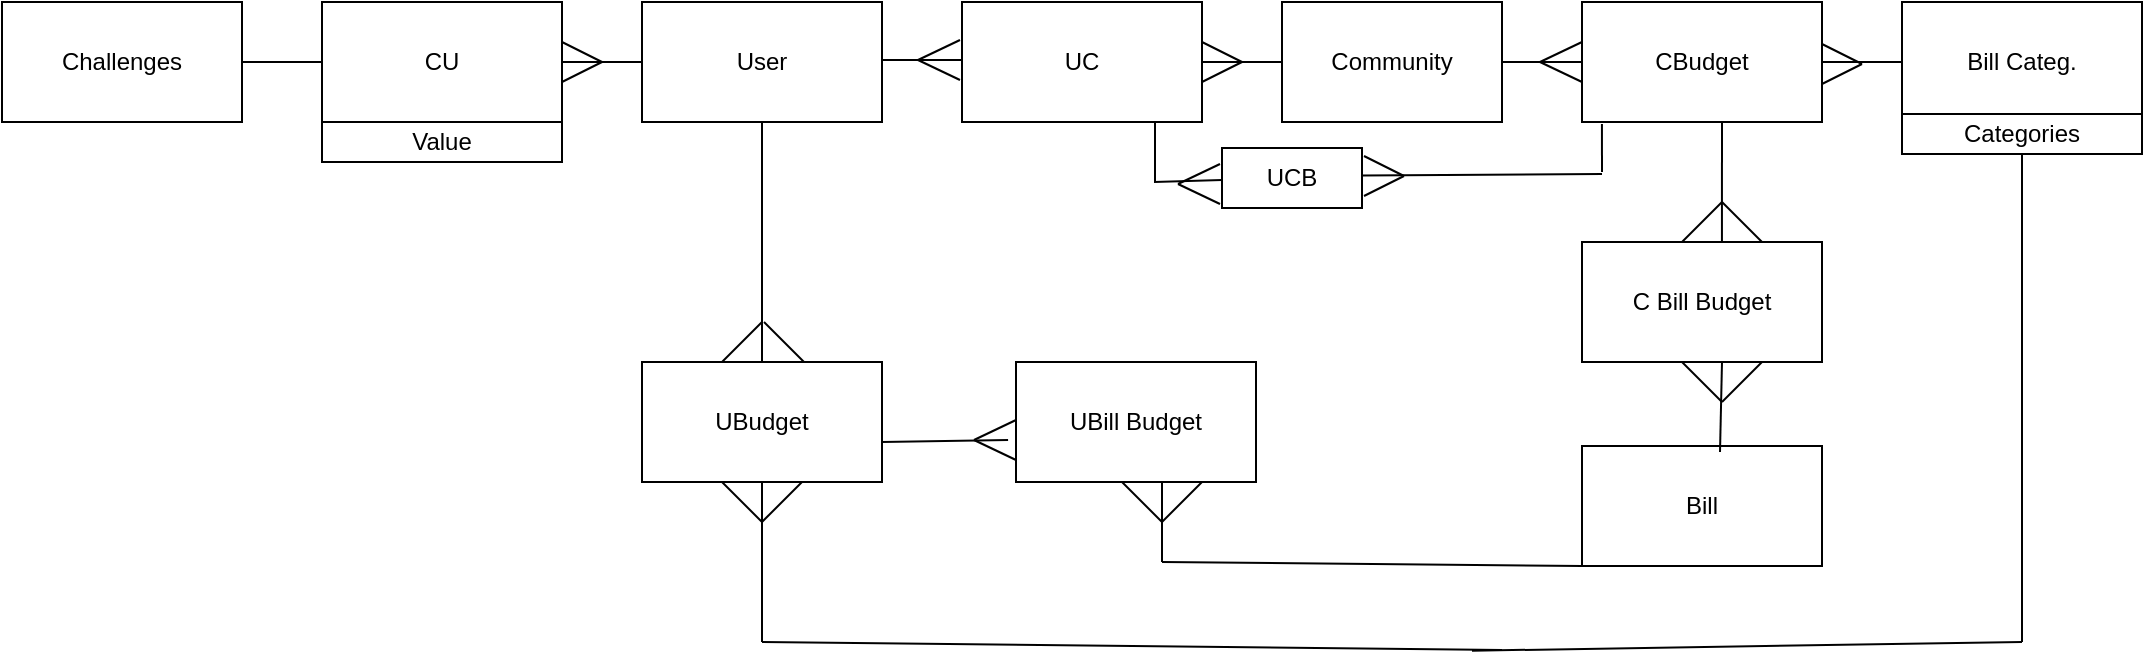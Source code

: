 <mxfile version="22.1.3" type="google">
  <diagram name="Page-1" id="12hYxIzDBDWua3M_aw_m">
    <mxGraphModel grid="1" page="1" gridSize="10" guides="1" tooltips="1" connect="1" arrows="1" fold="1" pageScale="1" pageWidth="827" pageHeight="1169" math="0" shadow="0">
      <root>
        <mxCell id="0" />
        <mxCell id="1" parent="0" />
        <mxCell id="za7cyBmt1VKmHv4gXJAK-1" value="User" style="rounded=0;whiteSpace=wrap;html=1;" vertex="1" parent="1">
          <mxGeometry x="220" y="80" width="120" height="60" as="geometry" />
        </mxCell>
        <mxCell id="za7cyBmt1VKmHv4gXJAK-2" value="CU" style="rounded=0;whiteSpace=wrap;html=1;" vertex="1" parent="1">
          <mxGeometry x="60" y="80" width="120" height="60" as="geometry" />
        </mxCell>
        <mxCell id="za7cyBmt1VKmHv4gXJAK-7" value="UBudget" style="rounded=0;whiteSpace=wrap;html=1;" vertex="1" parent="1">
          <mxGeometry x="220" y="260" width="120" height="60" as="geometry" />
        </mxCell>
        <mxCell id="za7cyBmt1VKmHv4gXJAK-8" value="" style="endArrow=none;html=1;rounded=0;exitX=0.5;exitY=0;exitDx=0;exitDy=0;" edge="1" parent="1" source="za7cyBmt1VKmHv4gXJAK-7">
          <mxGeometry width="50" height="50" relative="1" as="geometry">
            <mxPoint x="230" y="190" as="sourcePoint" />
            <mxPoint x="280" y="140" as="targetPoint" />
          </mxGeometry>
        </mxCell>
        <mxCell id="za7cyBmt1VKmHv4gXJAK-9" value="UC" style="rounded=0;whiteSpace=wrap;html=1;" vertex="1" parent="1">
          <mxGeometry x="380" y="80" width="120" height="60" as="geometry" />
        </mxCell>
        <mxCell id="za7cyBmt1VKmHv4gXJAK-10" value="Community" style="rounded=0;whiteSpace=wrap;html=1;" vertex="1" parent="1">
          <mxGeometry x="540" y="80" width="110" height="60" as="geometry" />
        </mxCell>
        <mxCell id="za7cyBmt1VKmHv4gXJAK-11" value="CBudget" style="rounded=0;whiteSpace=wrap;html=1;" vertex="1" parent="1">
          <mxGeometry x="690" y="80" width="120" height="60" as="geometry" />
        </mxCell>
        <mxCell id="za7cyBmt1VKmHv4gXJAK-12" value="Bill Categ." style="rounded=0;whiteSpace=wrap;html=1;" vertex="1" parent="1">
          <mxGeometry x="850" y="80" width="120" height="60" as="geometry" />
        </mxCell>
        <mxCell id="za7cyBmt1VKmHv4gXJAK-13" value="Value" style="rounded=0;whiteSpace=wrap;html=1;" vertex="1" parent="1">
          <mxGeometry x="60" y="140" width="120" height="20" as="geometry" />
        </mxCell>
        <mxCell id="za7cyBmt1VKmHv4gXJAK-14" value="Challenges" style="rounded=0;whiteSpace=wrap;html=1;" vertex="1" parent="1">
          <mxGeometry x="-100" y="80" width="120" height="60" as="geometry" />
        </mxCell>
        <mxCell id="za7cyBmt1VKmHv4gXJAK-15" value="UBill Budget" style="rounded=0;whiteSpace=wrap;html=1;" vertex="1" parent="1">
          <mxGeometry x="407" y="260" width="120" height="60" as="geometry" />
        </mxCell>
        <mxCell id="za7cyBmt1VKmHv4gXJAK-16" value="C Bill Budget" style="rounded=0;whiteSpace=wrap;html=1;" vertex="1" parent="1">
          <mxGeometry x="690" y="200" width="120" height="60" as="geometry" />
        </mxCell>
        <mxCell id="za7cyBmt1VKmHv4gXJAK-17" value="Bill" style="rounded=0;whiteSpace=wrap;html=1;" vertex="1" parent="1">
          <mxGeometry x="690" y="302" width="120" height="60" as="geometry" />
        </mxCell>
        <mxCell id="za7cyBmt1VKmHv4gXJAK-19" value="" style="endArrow=none;html=1;rounded=0;entryX=0;entryY=0.5;entryDx=0;entryDy=0;" edge="1" parent="1" target="za7cyBmt1VKmHv4gXJAK-2">
          <mxGeometry width="50" height="50" relative="1" as="geometry">
            <mxPoint x="20" y="110" as="sourcePoint" />
            <mxPoint x="70" y="60" as="targetPoint" />
          </mxGeometry>
        </mxCell>
        <mxCell id="za7cyBmt1VKmHv4gXJAK-20" value="" style="endArrow=none;html=1;rounded=0;entryX=0;entryY=0.5;entryDx=0;entryDy=0;" edge="1" parent="1" target="za7cyBmt1VKmHv4gXJAK-1">
          <mxGeometry width="50" height="50" relative="1" as="geometry">
            <mxPoint x="180" y="110" as="sourcePoint" />
            <mxPoint x="230" y="60" as="targetPoint" />
          </mxGeometry>
        </mxCell>
        <mxCell id="za7cyBmt1VKmHv4gXJAK-21" value="" style="endArrow=none;html=1;rounded=0;entryX=0;entryY=0.5;entryDx=0;entryDy=0;" edge="1" parent="1">
          <mxGeometry width="50" height="50" relative="1" as="geometry">
            <mxPoint x="340" y="109" as="sourcePoint" />
            <mxPoint x="380" y="109" as="targetPoint" />
          </mxGeometry>
        </mxCell>
        <mxCell id="za7cyBmt1VKmHv4gXJAK-22" value="" style="endArrow=none;html=1;rounded=0;entryX=0;entryY=0.5;entryDx=0;entryDy=0;" edge="1" parent="1" target="za7cyBmt1VKmHv4gXJAK-10">
          <mxGeometry width="50" height="50" relative="1" as="geometry">
            <mxPoint x="500" y="110" as="sourcePoint" />
            <mxPoint x="550" y="60" as="targetPoint" />
          </mxGeometry>
        </mxCell>
        <mxCell id="za7cyBmt1VKmHv4gXJAK-23" value="" style="endArrow=none;html=1;rounded=0;entryX=0;entryY=0.5;entryDx=0;entryDy=0;" edge="1" parent="1" target="za7cyBmt1VKmHv4gXJAK-11">
          <mxGeometry width="50" height="50" relative="1" as="geometry">
            <mxPoint x="650" y="110" as="sourcePoint" />
            <mxPoint x="700" y="60" as="targetPoint" />
          </mxGeometry>
        </mxCell>
        <mxCell id="za7cyBmt1VKmHv4gXJAK-24" value="" style="endArrow=none;html=1;rounded=0;entryX=0;entryY=0.5;entryDx=0;entryDy=0;" edge="1" parent="1" target="za7cyBmt1VKmHv4gXJAK-12">
          <mxGeometry width="50" height="50" relative="1" as="geometry">
            <mxPoint x="810" y="110" as="sourcePoint" />
            <mxPoint x="860" y="60" as="targetPoint" />
          </mxGeometry>
        </mxCell>
        <mxCell id="za7cyBmt1VKmHv4gXJAK-25" value="" style="endArrow=none;html=1;rounded=0;" edge="1" parent="1">
          <mxGeometry width="50" height="50" relative="1" as="geometry">
            <mxPoint x="476.5" y="170" as="sourcePoint" />
            <mxPoint x="476.5" y="140" as="targetPoint" />
          </mxGeometry>
        </mxCell>
        <mxCell id="za7cyBmt1VKmHv4gXJAK-27" value="" style="endArrow=none;html=1;rounded=0;" edge="1" parent="1">
          <mxGeometry width="50" height="50" relative="1" as="geometry">
            <mxPoint x="580" y="166.774" as="sourcePoint" />
            <mxPoint x="700" y="166" as="targetPoint" />
          </mxGeometry>
        </mxCell>
        <mxCell id="za7cyBmt1VKmHv4gXJAK-28" value="" style="endArrow=none;html=1;rounded=0;entryX=0.083;entryY=1.1;entryDx=0;entryDy=0;entryPerimeter=0;" edge="1" parent="1">
          <mxGeometry width="50" height="50" relative="1" as="geometry">
            <mxPoint x="700" y="165" as="sourcePoint" />
            <mxPoint x="699.96" y="141" as="targetPoint" />
          </mxGeometry>
        </mxCell>
        <mxCell id="za7cyBmt1VKmHv4gXJAK-29" value="" style="endArrow=none;html=1;rounded=0;" edge="1" parent="1" target="za7cyBmt1VKmHv4gXJAK-18">
          <mxGeometry width="50" height="50" relative="1" as="geometry">
            <mxPoint x="476" y="170" as="sourcePoint" />
            <mxPoint x="700" y="170" as="targetPoint" />
          </mxGeometry>
        </mxCell>
        <mxCell id="za7cyBmt1VKmHv4gXJAK-18" value="UCB" style="rounded=0;whiteSpace=wrap;html=1;" vertex="1" parent="1">
          <mxGeometry x="510" y="153" width="70" height="30" as="geometry" />
        </mxCell>
        <mxCell id="za7cyBmt1VKmHv4gXJAK-30" value="" style="endArrow=none;html=1;rounded=0;" edge="1" parent="1">
          <mxGeometry width="50" height="50" relative="1" as="geometry">
            <mxPoint x="280" y="400" as="sourcePoint" />
            <mxPoint x="280" y="320" as="targetPoint" />
          </mxGeometry>
        </mxCell>
        <mxCell id="za7cyBmt1VKmHv4gXJAK-31" value="" style="endArrow=none;html=1;rounded=0;" edge="1" parent="1">
          <mxGeometry width="50" height="50" relative="1" as="geometry">
            <mxPoint x="635" y="404.365" as="sourcePoint" />
            <mxPoint x="910" y="400" as="targetPoint" />
          </mxGeometry>
        </mxCell>
        <mxCell id="za7cyBmt1VKmHv4gXJAK-32" value="" style="endArrow=none;html=1;rounded=0;" edge="1" parent="1" source="za7cyBmt1VKmHv4gXJAK-51">
          <mxGeometry width="50" height="50" relative="1" as="geometry">
            <mxPoint x="920" y="400" as="sourcePoint" />
            <mxPoint x="920" y="140" as="targetPoint" />
          </mxGeometry>
        </mxCell>
        <mxCell id="za7cyBmt1VKmHv4gXJAK-33" value="" style="endArrow=none;html=1;rounded=0;exitX=0.583;exitY=0;exitDx=0;exitDy=0;exitPerimeter=0;" edge="1" parent="1" source="za7cyBmt1VKmHv4gXJAK-16">
          <mxGeometry width="50" height="50" relative="1" as="geometry">
            <mxPoint x="710" y="190" as="sourcePoint" />
            <mxPoint x="760" y="140" as="targetPoint" />
          </mxGeometry>
        </mxCell>
        <mxCell id="za7cyBmt1VKmHv4gXJAK-34" value="" style="endArrow=none;html=1;rounded=0;exitX=0.575;exitY=0.05;exitDx=0;exitDy=0;exitPerimeter=0;" edge="1" parent="1" source="za7cyBmt1VKmHv4gXJAK-17">
          <mxGeometry width="50" height="50" relative="1" as="geometry">
            <mxPoint x="710" y="310" as="sourcePoint" />
            <mxPoint x="760" y="260" as="targetPoint" />
          </mxGeometry>
        </mxCell>
        <mxCell id="za7cyBmt1VKmHv4gXJAK-35" value="" style="endArrow=none;html=1;rounded=0;entryX=-0.033;entryY=0.65;entryDx=0;entryDy=0;entryPerimeter=0;" edge="1" parent="1" target="za7cyBmt1VKmHv4gXJAK-15">
          <mxGeometry width="50" height="50" relative="1" as="geometry">
            <mxPoint x="340" y="300" as="sourcePoint" />
            <mxPoint x="390" y="250" as="targetPoint" />
          </mxGeometry>
        </mxCell>
        <mxCell id="za7cyBmt1VKmHv4gXJAK-36" value="" style="endArrow=none;html=1;rounded=0;" edge="1" parent="1">
          <mxGeometry width="50" height="50" relative="1" as="geometry">
            <mxPoint x="480" y="360" as="sourcePoint" />
            <mxPoint x="480" y="320" as="targetPoint" />
          </mxGeometry>
        </mxCell>
        <mxCell id="za7cyBmt1VKmHv4gXJAK-37" value="" style="endArrow=none;html=1;rounded=0;entryX=0;entryY=1;entryDx=0;entryDy=0;" edge="1" parent="1" target="za7cyBmt1VKmHv4gXJAK-17">
          <mxGeometry width="50" height="50" relative="1" as="geometry">
            <mxPoint x="480" y="360" as="sourcePoint" />
            <mxPoint x="560" y="310" as="targetPoint" />
          </mxGeometry>
        </mxCell>
        <mxCell id="za7cyBmt1VKmHv4gXJAK-52" value="" style="endArrow=none;html=1;rounded=0;" edge="1" parent="1" target="za7cyBmt1VKmHv4gXJAK-51">
          <mxGeometry width="50" height="50" relative="1" as="geometry">
            <mxPoint x="910" y="400" as="sourcePoint" />
            <mxPoint x="920" y="140" as="targetPoint" />
          </mxGeometry>
        </mxCell>
        <mxCell id="za7cyBmt1VKmHv4gXJAK-51" value="Categories" style="rounded=0;whiteSpace=wrap;html=1;" vertex="1" parent="1">
          <mxGeometry x="850" y="136" width="120" height="20" as="geometry" />
        </mxCell>
        <mxCell id="za7cyBmt1VKmHv4gXJAK-55" value="" style="endArrow=none;html=1;rounded=0;" edge="1" parent="1">
          <mxGeometry width="50" height="50" relative="1" as="geometry">
            <mxPoint x="180" y="120" as="sourcePoint" />
            <mxPoint x="200" y="110" as="targetPoint" />
          </mxGeometry>
        </mxCell>
        <mxCell id="za7cyBmt1VKmHv4gXJAK-56" value="" style="endArrow=none;html=1;rounded=0;" edge="1" parent="1">
          <mxGeometry width="50" height="50" relative="1" as="geometry">
            <mxPoint x="180" y="100" as="sourcePoint" />
            <mxPoint x="200" y="110" as="targetPoint" />
          </mxGeometry>
        </mxCell>
        <mxCell id="za7cyBmt1VKmHv4gXJAK-57" value="" style="endArrow=none;html=1;rounded=0;" edge="1" parent="1">
          <mxGeometry width="50" height="50" relative="1" as="geometry">
            <mxPoint x="500" y="120" as="sourcePoint" />
            <mxPoint x="520" y="110" as="targetPoint" />
          </mxGeometry>
        </mxCell>
        <mxCell id="za7cyBmt1VKmHv4gXJAK-58" value="" style="endArrow=none;html=1;rounded=0;" edge="1" parent="1">
          <mxGeometry width="50" height="50" relative="1" as="geometry">
            <mxPoint x="500" y="100" as="sourcePoint" />
            <mxPoint x="520" y="110" as="targetPoint" />
          </mxGeometry>
        </mxCell>
        <mxCell id="za7cyBmt1VKmHv4gXJAK-61" value="" style="endArrow=none;html=1;rounded=0;" edge="1" parent="1">
          <mxGeometry width="50" height="50" relative="1" as="geometry">
            <mxPoint x="810" y="121" as="sourcePoint" />
            <mxPoint x="830" y="111" as="targetPoint" />
          </mxGeometry>
        </mxCell>
        <mxCell id="za7cyBmt1VKmHv4gXJAK-62" value="" style="endArrow=none;html=1;rounded=0;" edge="1" parent="1">
          <mxGeometry width="50" height="50" relative="1" as="geometry">
            <mxPoint x="810" y="101" as="sourcePoint" />
            <mxPoint x="830" y="111" as="targetPoint" />
          </mxGeometry>
        </mxCell>
        <mxCell id="za7cyBmt1VKmHv4gXJAK-65" value="" style="endArrow=none;html=1;rounded=0;" edge="1" parent="1">
          <mxGeometry width="50" height="50" relative="1" as="geometry">
            <mxPoint x="407" y="309" as="sourcePoint" />
            <mxPoint x="386" y="299" as="targetPoint" />
          </mxGeometry>
        </mxCell>
        <mxCell id="za7cyBmt1VKmHv4gXJAK-66" value="" style="endArrow=none;html=1;rounded=0;" edge="1" parent="1">
          <mxGeometry width="50" height="50" relative="1" as="geometry">
            <mxPoint x="407" y="289" as="sourcePoint" />
            <mxPoint x="386" y="299" as="targetPoint" />
          </mxGeometry>
        </mxCell>
        <mxCell id="za7cyBmt1VKmHv4gXJAK-69" value="" style="endArrow=none;html=1;rounded=0;" edge="1" parent="1">
          <mxGeometry width="50" height="50" relative="1" as="geometry">
            <mxPoint x="509" y="181" as="sourcePoint" />
            <mxPoint x="488" y="171" as="targetPoint" />
          </mxGeometry>
        </mxCell>
        <mxCell id="za7cyBmt1VKmHv4gXJAK-70" value="" style="endArrow=none;html=1;rounded=0;" edge="1" parent="1">
          <mxGeometry width="50" height="50" relative="1" as="geometry">
            <mxPoint x="509" y="161" as="sourcePoint" />
            <mxPoint x="488" y="171" as="targetPoint" />
          </mxGeometry>
        </mxCell>
        <mxCell id="za7cyBmt1VKmHv4gXJAK-72" value="" style="endArrow=none;html=1;rounded=0;" edge="1" parent="1">
          <mxGeometry width="50" height="50" relative="1" as="geometry">
            <mxPoint x="280" y="400" as="sourcePoint" />
            <mxPoint x="650" y="404" as="targetPoint" />
          </mxGeometry>
        </mxCell>
        <mxCell id="za7cyBmt1VKmHv4gXJAK-73" value="" style="endArrow=none;html=1;rounded=0;" edge="1" parent="1">
          <mxGeometry width="50" height="50" relative="1" as="geometry">
            <mxPoint x="581" y="177" as="sourcePoint" />
            <mxPoint x="601" y="167" as="targetPoint" />
          </mxGeometry>
        </mxCell>
        <mxCell id="za7cyBmt1VKmHv4gXJAK-74" value="" style="endArrow=none;html=1;rounded=0;" edge="1" parent="1">
          <mxGeometry width="50" height="50" relative="1" as="geometry">
            <mxPoint x="581" y="157" as="sourcePoint" />
            <mxPoint x="601" y="167" as="targetPoint" />
          </mxGeometry>
        </mxCell>
        <mxCell id="za7cyBmt1VKmHv4gXJAK-75" value="" style="endArrow=none;html=1;rounded=0;" edge="1" parent="1">
          <mxGeometry width="50" height="50" relative="1" as="geometry">
            <mxPoint x="690" y="120" as="sourcePoint" />
            <mxPoint x="669" y="110" as="targetPoint" />
          </mxGeometry>
        </mxCell>
        <mxCell id="za7cyBmt1VKmHv4gXJAK-76" value="" style="endArrow=none;html=1;rounded=0;" edge="1" parent="1">
          <mxGeometry width="50" height="50" relative="1" as="geometry">
            <mxPoint x="690" y="100" as="sourcePoint" />
            <mxPoint x="669" y="110" as="targetPoint" />
          </mxGeometry>
        </mxCell>
        <mxCell id="za7cyBmt1VKmHv4gXJAK-81" value="" style="endArrow=none;html=1;rounded=0;" edge="1" parent="1">
          <mxGeometry width="50" height="50" relative="1" as="geometry">
            <mxPoint x="379" y="119" as="sourcePoint" />
            <mxPoint x="358" y="109" as="targetPoint" />
          </mxGeometry>
        </mxCell>
        <mxCell id="za7cyBmt1VKmHv4gXJAK-82" value="" style="endArrow=none;html=1;rounded=0;" edge="1" parent="1">
          <mxGeometry width="50" height="50" relative="1" as="geometry">
            <mxPoint x="379" y="99" as="sourcePoint" />
            <mxPoint x="358" y="109" as="targetPoint" />
          </mxGeometry>
        </mxCell>
        <mxCell id="za7cyBmt1VKmHv4gXJAK-83" value="" style="endArrow=none;html=1;rounded=0;" edge="1" parent="1">
          <mxGeometry width="50" height="50" relative="1" as="geometry">
            <mxPoint x="480" y="340" as="sourcePoint" />
            <mxPoint x="500" y="320" as="targetPoint" />
          </mxGeometry>
        </mxCell>
        <mxCell id="za7cyBmt1VKmHv4gXJAK-84" value="" style="endArrow=none;html=1;rounded=0;" edge="1" parent="1">
          <mxGeometry width="50" height="50" relative="1" as="geometry">
            <mxPoint x="480" y="340" as="sourcePoint" />
            <mxPoint x="460" y="320" as="targetPoint" />
          </mxGeometry>
        </mxCell>
        <mxCell id="za7cyBmt1VKmHv4gXJAK-85" value="" style="endArrow=none;html=1;rounded=0;" edge="1" parent="1">
          <mxGeometry width="50" height="50" relative="1" as="geometry">
            <mxPoint x="760" y="280" as="sourcePoint" />
            <mxPoint x="780" y="260" as="targetPoint" />
          </mxGeometry>
        </mxCell>
        <mxCell id="za7cyBmt1VKmHv4gXJAK-86" value="" style="endArrow=none;html=1;rounded=0;" edge="1" parent="1">
          <mxGeometry width="50" height="50" relative="1" as="geometry">
            <mxPoint x="760" y="280" as="sourcePoint" />
            <mxPoint x="740" y="260" as="targetPoint" />
          </mxGeometry>
        </mxCell>
        <mxCell id="za7cyBmt1VKmHv4gXJAK-87" value="" style="endArrow=none;html=1;rounded=0;" edge="1" parent="1">
          <mxGeometry width="50" height="50" relative="1" as="geometry">
            <mxPoint x="740" y="200" as="sourcePoint" />
            <mxPoint x="760" y="180" as="targetPoint" />
          </mxGeometry>
        </mxCell>
        <mxCell id="za7cyBmt1VKmHv4gXJAK-88" value="" style="endArrow=none;html=1;rounded=0;exitX=0.75;exitY=0;exitDx=0;exitDy=0;" edge="1" parent="1" source="za7cyBmt1VKmHv4gXJAK-16">
          <mxGeometry width="50" height="50" relative="1" as="geometry">
            <mxPoint x="710" y="230" as="sourcePoint" />
            <mxPoint x="760" y="180" as="targetPoint" />
          </mxGeometry>
        </mxCell>
        <mxCell id="N5bdAxy3rJSJd2odw1Bz-1" value="" style="endArrow=none;html=1;rounded=0;" edge="1" parent="1">
          <mxGeometry width="50" height="50" relative="1" as="geometry">
            <mxPoint x="260" y="260" as="sourcePoint" />
            <mxPoint x="280" y="240" as="targetPoint" />
          </mxGeometry>
        </mxCell>
        <mxCell id="N5bdAxy3rJSJd2odw1Bz-2" value="" style="endArrow=none;html=1;rounded=0;exitX=0.75;exitY=0;exitDx=0;exitDy=0;" edge="1" parent="1">
          <mxGeometry width="50" height="50" relative="1" as="geometry">
            <mxPoint x="301" y="260" as="sourcePoint" />
            <mxPoint x="281" y="240" as="targetPoint" />
          </mxGeometry>
        </mxCell>
        <mxCell id="N5bdAxy3rJSJd2odw1Bz-3" value="" style="endArrow=none;html=1;rounded=0;" edge="1" parent="1">
          <mxGeometry width="50" height="50" relative="1" as="geometry">
            <mxPoint x="280" y="340" as="sourcePoint" />
            <mxPoint x="260" y="320" as="targetPoint" />
          </mxGeometry>
        </mxCell>
        <mxCell id="N5bdAxy3rJSJd2odw1Bz-4" value="" style="endArrow=none;html=1;rounded=0;" edge="1" parent="1">
          <mxGeometry width="50" height="50" relative="1" as="geometry">
            <mxPoint x="280" y="340" as="sourcePoint" />
            <mxPoint x="300" y="320" as="targetPoint" />
          </mxGeometry>
        </mxCell>
      </root>
    </mxGraphModel>
  </diagram>
</mxfile>

